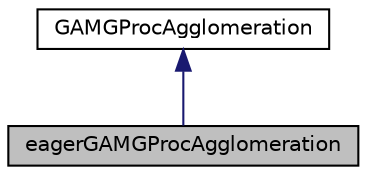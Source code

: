 digraph "eagerGAMGProcAgglomeration"
{
  bgcolor="transparent";
  edge [fontname="Helvetica",fontsize="10",labelfontname="Helvetica",labelfontsize="10"];
  node [fontname="Helvetica",fontsize="10",shape=record];
  Node1 [label="eagerGAMGProcAgglomeration",height=0.2,width=0.4,color="black", fillcolor="grey75", style="filled", fontcolor="black"];
  Node2 -> Node1 [dir="back",color="midnightblue",fontsize="10",style="solid",fontname="Helvetica"];
  Node2 [label="GAMGProcAgglomeration",height=0.2,width=0.4,color="black",URL="$a00900.html",tooltip="Processor agglomeration of GAMGAgglomerations. "];
}
